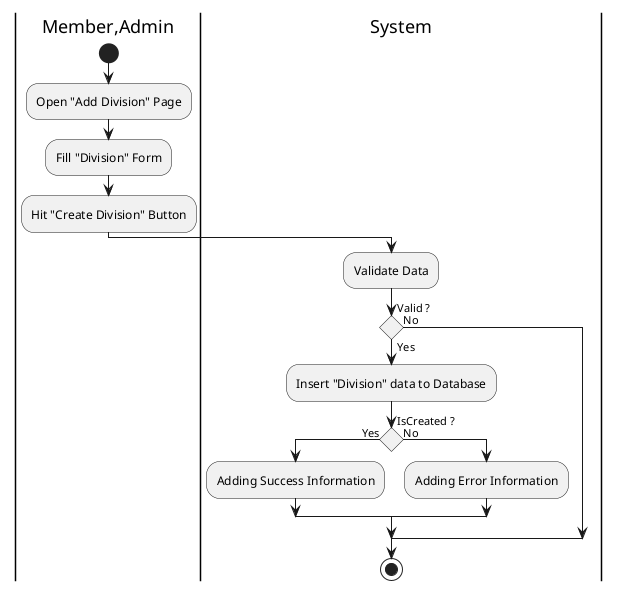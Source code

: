 @startuml CreateDivision

skinparam ConditionEndStyle hline
skinparam conditionStyle diamond
skinparam Monochrome true
skinparam Shadowing false

|Member,Admin|
start
:Open "Add Division" Page;
:Fill "Division" Form;
:Hit "Create Division" Button;

|System|
:Validate Data;
if (Valid ?) then (Yes)
    :Insert "Division" data to Database;
    if (IsCreated ?) then (Yes)
        :Adding Success Information;
    else (No)
        :Adding Error Information;
    endif
else (No)
endif
stop

@enduml